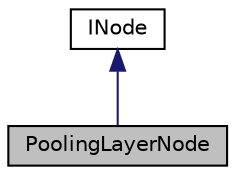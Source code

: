 digraph "PoolingLayerNode"
{
 // LATEX_PDF_SIZE
  edge [fontname="Helvetica",fontsize="10",labelfontname="Helvetica",labelfontsize="10"];
  node [fontname="Helvetica",fontsize="10",shape=record];
  Node1 [label="PoolingLayerNode",height=0.2,width=0.4,color="black", fillcolor="grey75", style="filled", fontcolor="black",tooltip="Pooling Layer node."];
  Node2 -> Node1 [dir="back",color="midnightblue",fontsize="10",style="solid",fontname="Helvetica"];
  Node2 [label="INode",height=0.2,width=0.4,color="black", fillcolor="white", style="filled",URL="$classarm__compute_1_1graph_1_1_i_node.xhtml",tooltip="Node interface."];
}
